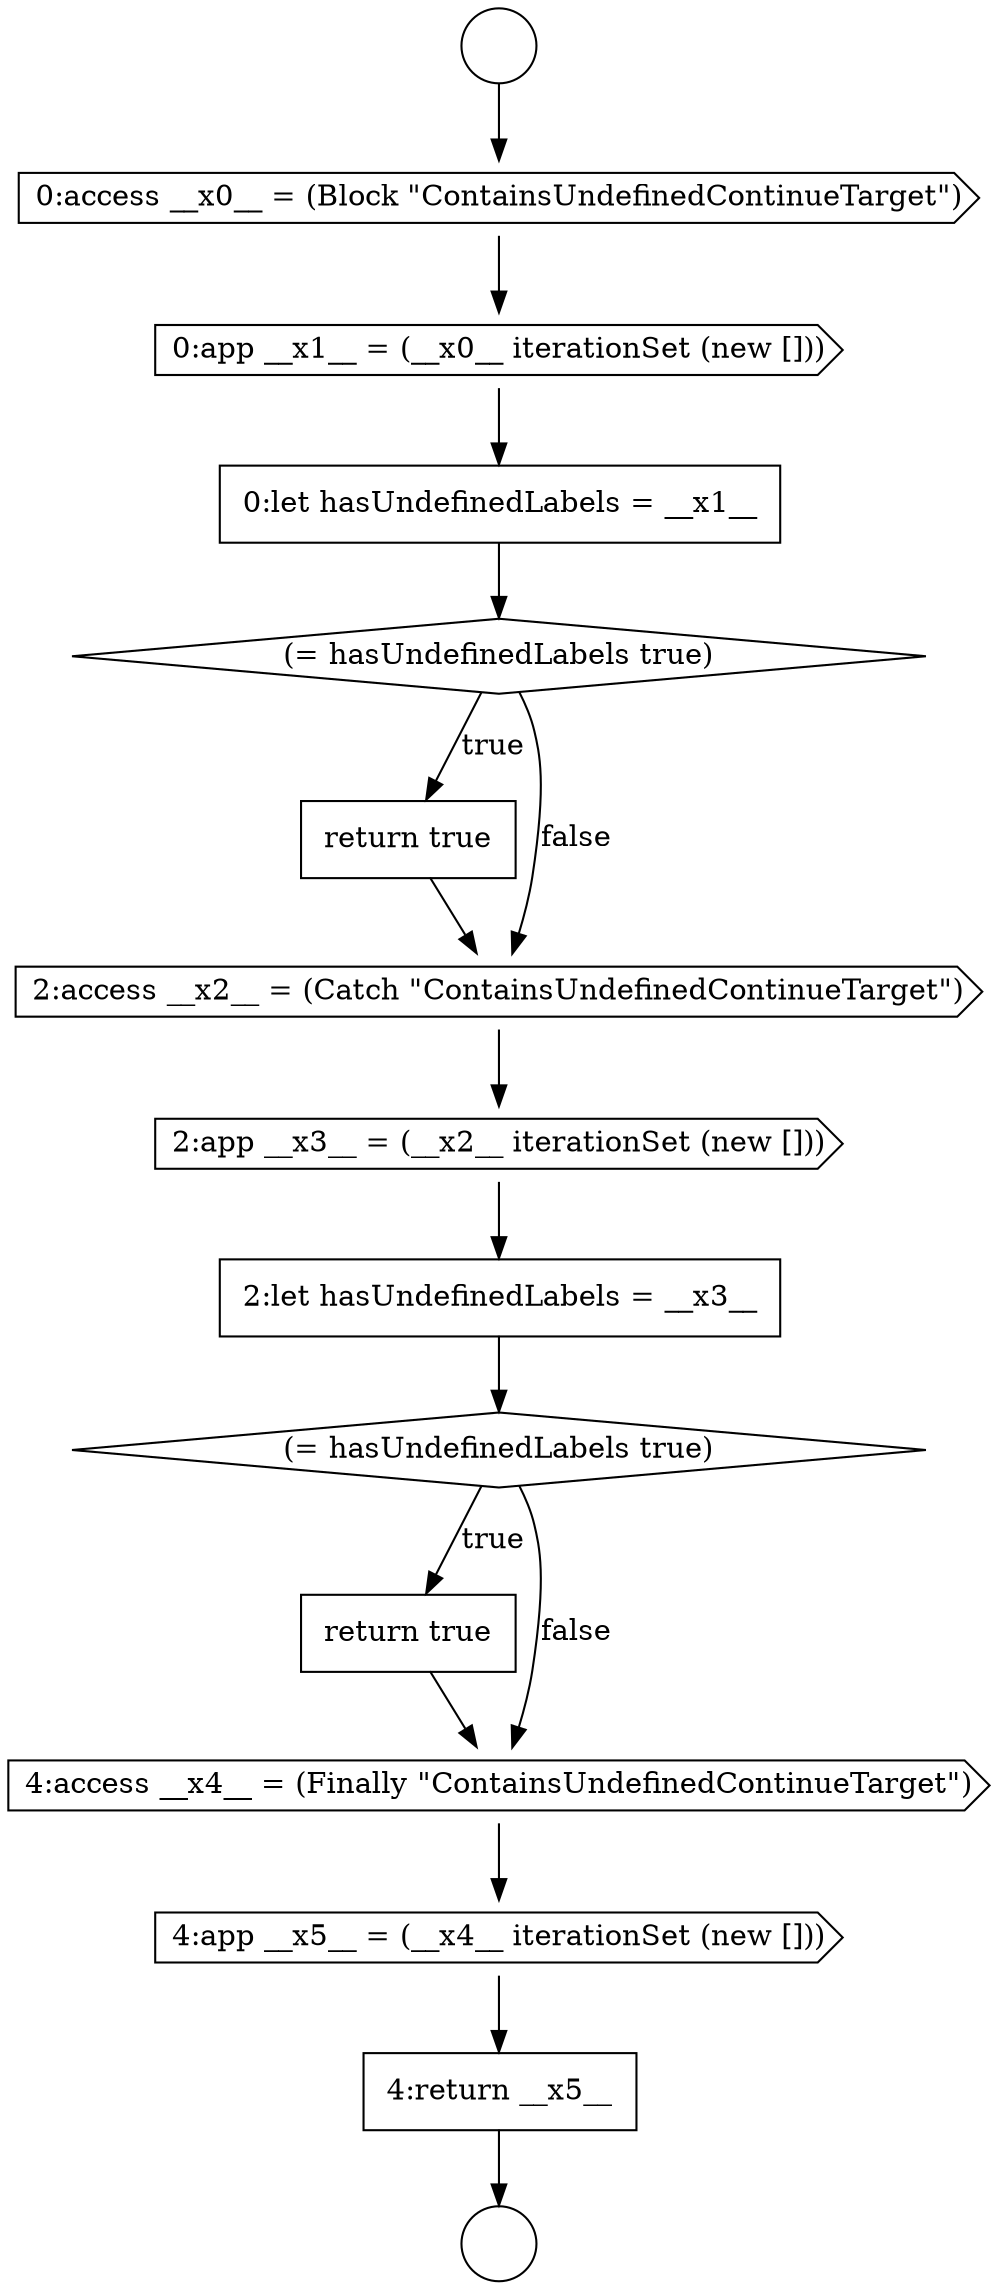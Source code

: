 digraph {
  node7716 [shape=diamond, label=<<font color="black">(= hasUndefinedLabels true)</font>> color="black" fillcolor="white" style=filled]
  node7711 [shape=circle label=" " color="black" fillcolor="white" style=filled]
  node7722 [shape=none, margin=0, label=<<font color="black">
    <table border="0" cellborder="1" cellspacing="0" cellpadding="10">
      <tr><td align="left">return true</td></tr>
    </table>
  </font>> color="black" fillcolor="white" style=filled]
  node7725 [shape=none, margin=0, label=<<font color="black">
    <table border="0" cellborder="1" cellspacing="0" cellpadding="10">
      <tr><td align="left">4:return __x5__</td></tr>
    </table>
  </font>> color="black" fillcolor="white" style=filled]
  node7713 [shape=cds, label=<<font color="black">0:access __x0__ = (Block &quot;ContainsUndefinedContinueTarget&quot;)</font>> color="black" fillcolor="white" style=filled]
  node7717 [shape=none, margin=0, label=<<font color="black">
    <table border="0" cellborder="1" cellspacing="0" cellpadding="10">
      <tr><td align="left">return true</td></tr>
    </table>
  </font>> color="black" fillcolor="white" style=filled]
  node7721 [shape=diamond, label=<<font color="black">(= hasUndefinedLabels true)</font>> color="black" fillcolor="white" style=filled]
  node7714 [shape=cds, label=<<font color="black">0:app __x1__ = (__x0__ iterationSet (new []))</font>> color="black" fillcolor="white" style=filled]
  node7719 [shape=cds, label=<<font color="black">2:app __x3__ = (__x2__ iterationSet (new []))</font>> color="black" fillcolor="white" style=filled]
  node7718 [shape=cds, label=<<font color="black">2:access __x2__ = (Catch &quot;ContainsUndefinedContinueTarget&quot;)</font>> color="black" fillcolor="white" style=filled]
  node7724 [shape=cds, label=<<font color="black">4:app __x5__ = (__x4__ iterationSet (new []))</font>> color="black" fillcolor="white" style=filled]
  node7720 [shape=none, margin=0, label=<<font color="black">
    <table border="0" cellborder="1" cellspacing="0" cellpadding="10">
      <tr><td align="left">2:let hasUndefinedLabels = __x3__</td></tr>
    </table>
  </font>> color="black" fillcolor="white" style=filled]
  node7715 [shape=none, margin=0, label=<<font color="black">
    <table border="0" cellborder="1" cellspacing="0" cellpadding="10">
      <tr><td align="left">0:let hasUndefinedLabels = __x1__</td></tr>
    </table>
  </font>> color="black" fillcolor="white" style=filled]
  node7712 [shape=circle label=" " color="black" fillcolor="white" style=filled]
  node7723 [shape=cds, label=<<font color="black">4:access __x4__ = (Finally &quot;ContainsUndefinedContinueTarget&quot;)</font>> color="black" fillcolor="white" style=filled]
  node7718 -> node7719 [ color="black"]
  node7723 -> node7724 [ color="black"]
  node7724 -> node7725 [ color="black"]
  node7715 -> node7716 [ color="black"]
  node7713 -> node7714 [ color="black"]
  node7720 -> node7721 [ color="black"]
  node7717 -> node7718 [ color="black"]
  node7714 -> node7715 [ color="black"]
  node7719 -> node7720 [ color="black"]
  node7711 -> node7713 [ color="black"]
  node7716 -> node7717 [label=<<font color="black">true</font>> color="black"]
  node7716 -> node7718 [label=<<font color="black">false</font>> color="black"]
  node7721 -> node7722 [label=<<font color="black">true</font>> color="black"]
  node7721 -> node7723 [label=<<font color="black">false</font>> color="black"]
  node7725 -> node7712 [ color="black"]
  node7722 -> node7723 [ color="black"]
}

